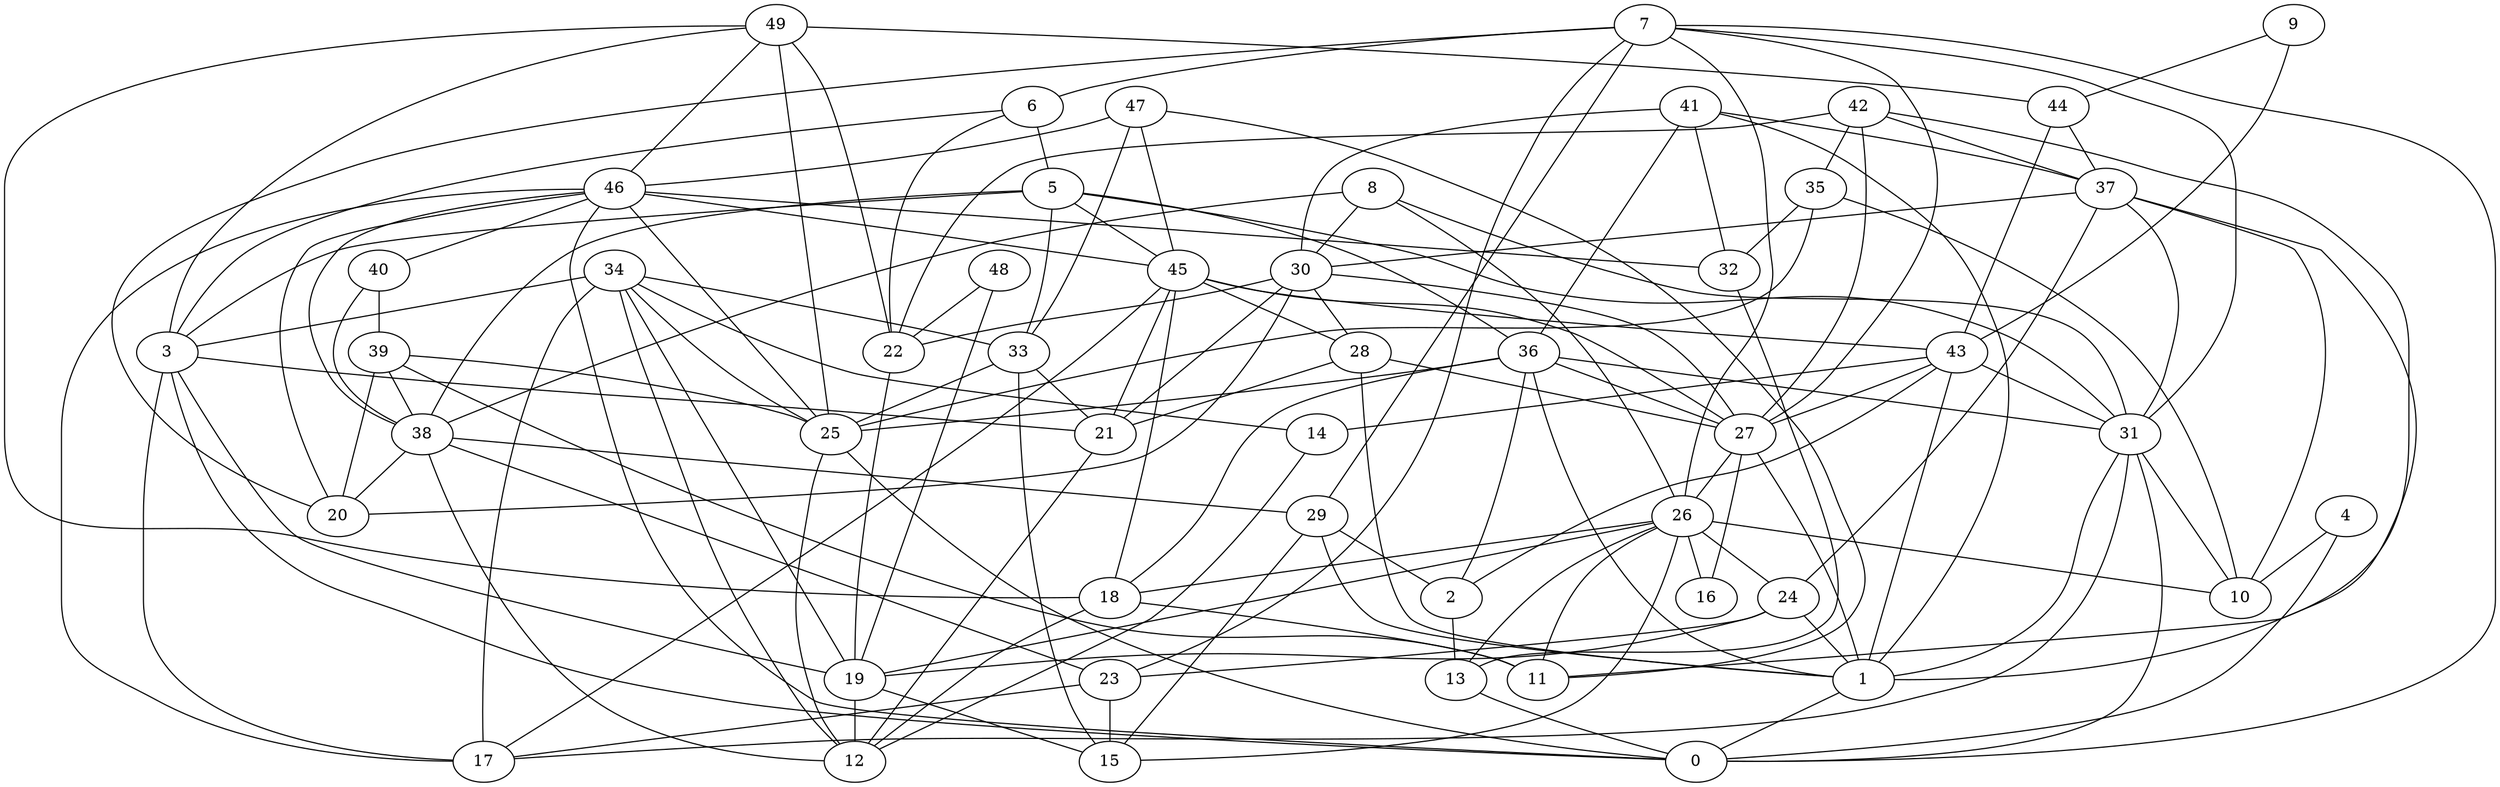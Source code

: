 digraph GG_graph {

subgraph G_graph {
edge [color = black]
"8" -> "38" [dir = none]
"24" -> "1" [dir = none]
"26" -> "16" [dir = none]
"32" -> "13" [dir = none]
"18" -> "12" [dir = none]
"48" -> "19" [dir = none]
"29" -> "15" [dir = none]
"34" -> "14" [dir = none]
"34" -> "12" [dir = none]
"39" -> "20" [dir = none]
"33" -> "25" [dir = none]
"4" -> "10" [dir = none]
"22" -> "19" [dir = none]
"9" -> "44" [dir = none]
"38" -> "20" [dir = none]
"38" -> "12" [dir = none]
"46" -> "40" [dir = none]
"46" -> "0" [dir = none]
"46" -> "38" [dir = none]
"46" -> "17" [dir = none]
"37" -> "10" [dir = none]
"37" -> "30" [dir = none]
"37" -> "31" [dir = none]
"6" -> "3" [dir = none]
"45" -> "21" [dir = none]
"45" -> "27" [dir = none]
"30" -> "28" [dir = none]
"36" -> "25" [dir = none]
"36" -> "1" [dir = none]
"36" -> "2" [dir = none]
"36" -> "31" [dir = none]
"36" -> "27" [dir = none]
"43" -> "27" [dir = none]
"31" -> "17" [dir = none]
"35" -> "32" [dir = none]
"27" -> "16" [dir = none]
"41" -> "32" [dir = none]
"41" -> "37" [dir = none]
"7" -> "29" [dir = none]
"7" -> "0" [dir = none]
"49" -> "3" [dir = none]
"49" -> "22" [dir = none]
"49" -> "46" [dir = none]
"42" -> "11" [dir = none]
"42" -> "37" [dir = none]
"44" -> "37" [dir = none]
"47" -> "46" [dir = none]
"5" -> "45" [dir = none]
"23" -> "17" [dir = none]
"7" -> "23" [dir = none]
"33" -> "21" [dir = none]
"36" -> "18" [dir = none]
"26" -> "11" [dir = none]
"3" -> "21" [dir = none]
"34" -> "19" [dir = none]
"30" -> "22" [dir = none]
"14" -> "12" [dir = none]
"28" -> "1" [dir = none]
"9" -> "43" [dir = none]
"24" -> "19" [dir = none]
"26" -> "18" [dir = none]
"2" -> "13" [dir = none]
"39" -> "25" [dir = none]
"7" -> "31" [dir = none]
"19" -> "12" [dir = none]
"25" -> "12" [dir = none]
"30" -> "27" [dir = none]
"44" -> "43" [dir = none]
"47" -> "11" [dir = none]
"8" -> "31" [dir = none]
"26" -> "10" [dir = none]
"48" -> "22" [dir = none]
"35" -> "10" [dir = none]
"26" -> "15" [dir = none]
"45" -> "17" [dir = none]
"37" -> "1" [dir = none]
"8" -> "26" [dir = none]
"49" -> "44" [dir = none]
"46" -> "32" [dir = none]
"27" -> "1" [dir = none]
"42" -> "22" [dir = none]
"7" -> "26" [dir = none]
"34" -> "33" [dir = none]
"8" -> "30" [dir = none]
"46" -> "20" [dir = none]
"3" -> "17" [dir = none]
"34" -> "25" [dir = none]
"45" -> "43" [dir = none]
"5" -> "31" [dir = none]
"42" -> "27" [dir = none]
"29" -> "2" [dir = none]
"5" -> "3" [dir = none]
"26" -> "24" [dir = none]
"43" -> "1" [dir = none]
"46" -> "45" [dir = none]
"31" -> "0" [dir = none]
"3" -> "0" [dir = none]
"43" -> "2" [dir = none]
"39" -> "38" [dir = none]
"38" -> "23" [dir = none]
"31" -> "10" [dir = none]
"13" -> "0" [dir = none]
"23" -> "15" [dir = none]
"35" -> "25" [dir = none]
"21" -> "12" [dir = none]
"38" -> "29" [dir = none]
"45" -> "18" [dir = none]
"33" -> "15" [dir = none]
"41" -> "30" [dir = none]
"7" -> "6" [dir = none]
"5" -> "36" [dir = none]
"29" -> "1" [dir = none]
"24" -> "23" [dir = none]
"4" -> "0" [dir = none]
"6" -> "22" [dir = none]
"41" -> "1" [dir = none]
"25" -> "0" [dir = none]
"46" -> "25" [dir = none]
"37" -> "24" [dir = none]
"47" -> "33" [dir = none]
"7" -> "27" [dir = none]
"26" -> "13" [dir = none]
"28" -> "21" [dir = none]
"31" -> "1" [dir = none]
"45" -> "28" [dir = none]
"40" -> "39" [dir = none]
"34" -> "3" [dir = none]
"3" -> "19" [dir = none]
"5" -> "33" [dir = none]
"43" -> "14" [dir = none]
"5" -> "38" [dir = none]
"43" -> "31" [dir = none]
"27" -> "26" [dir = none]
"7" -> "20" [dir = none]
"28" -> "27" [dir = none]
"30" -> "21" [dir = none]
"19" -> "15" [dir = none]
"42" -> "35" [dir = none]
"30" -> "20" [dir = none]
"47" -> "45" [dir = none]
"49" -> "25" [dir = none]
"34" -> "17" [dir = none]
"49" -> "18" [dir = none]
"41" -> "36" [dir = none]
"18" -> "11" [dir = none]
"40" -> "38" [dir = none]
"26" -> "19" [dir = none]
"1" -> "0" [dir = none]
"39" -> "11" [dir = none]
"6" -> "5" [dir = none]
}

}

